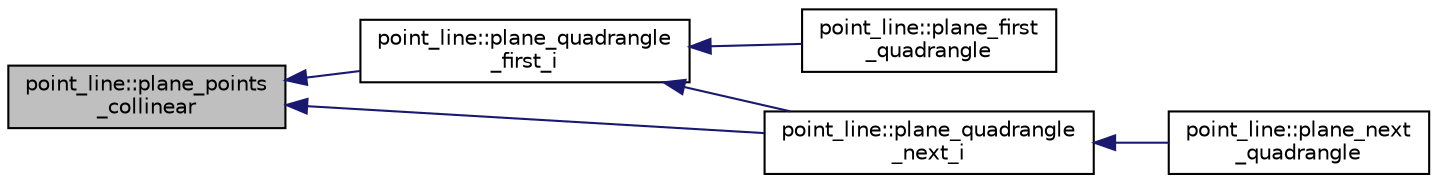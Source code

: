digraph "point_line::plane_points_collinear"
{
  edge [fontname="Helvetica",fontsize="10",labelfontname="Helvetica",labelfontsize="10"];
  node [fontname="Helvetica",fontsize="10",shape=record];
  rankdir="LR";
  Node145 [label="point_line::plane_points\l_collinear",height=0.2,width=0.4,color="black", fillcolor="grey75", style="filled", fontcolor="black"];
  Node145 -> Node146 [dir="back",color="midnightblue",fontsize="10",style="solid",fontname="Helvetica"];
  Node146 [label="point_line::plane_quadrangle\l_first_i",height=0.2,width=0.4,color="black", fillcolor="white", style="filled",URL="$dd/def/classpoint__line.html#a112db572dd7ed8ef94f5bcf82240c410"];
  Node146 -> Node147 [dir="back",color="midnightblue",fontsize="10",style="solid",fontname="Helvetica"];
  Node147 [label="point_line::plane_first\l_quadrangle",height=0.2,width=0.4,color="black", fillcolor="white", style="filled",URL="$dd/def/classpoint__line.html#a55b03935dbca4629616563978c88ba2c"];
  Node146 -> Node148 [dir="back",color="midnightblue",fontsize="10",style="solid",fontname="Helvetica"];
  Node148 [label="point_line::plane_quadrangle\l_next_i",height=0.2,width=0.4,color="black", fillcolor="white", style="filled",URL="$dd/def/classpoint__line.html#a8a007873e6f93cb7bde36848ecaa50bf"];
  Node148 -> Node149 [dir="back",color="midnightblue",fontsize="10",style="solid",fontname="Helvetica"];
  Node149 [label="point_line::plane_next\l_quadrangle",height=0.2,width=0.4,color="black", fillcolor="white", style="filled",URL="$dd/def/classpoint__line.html#a55a4dc7b433732a85d56f7370c534b90"];
  Node145 -> Node148 [dir="back",color="midnightblue",fontsize="10",style="solid",fontname="Helvetica"];
}
